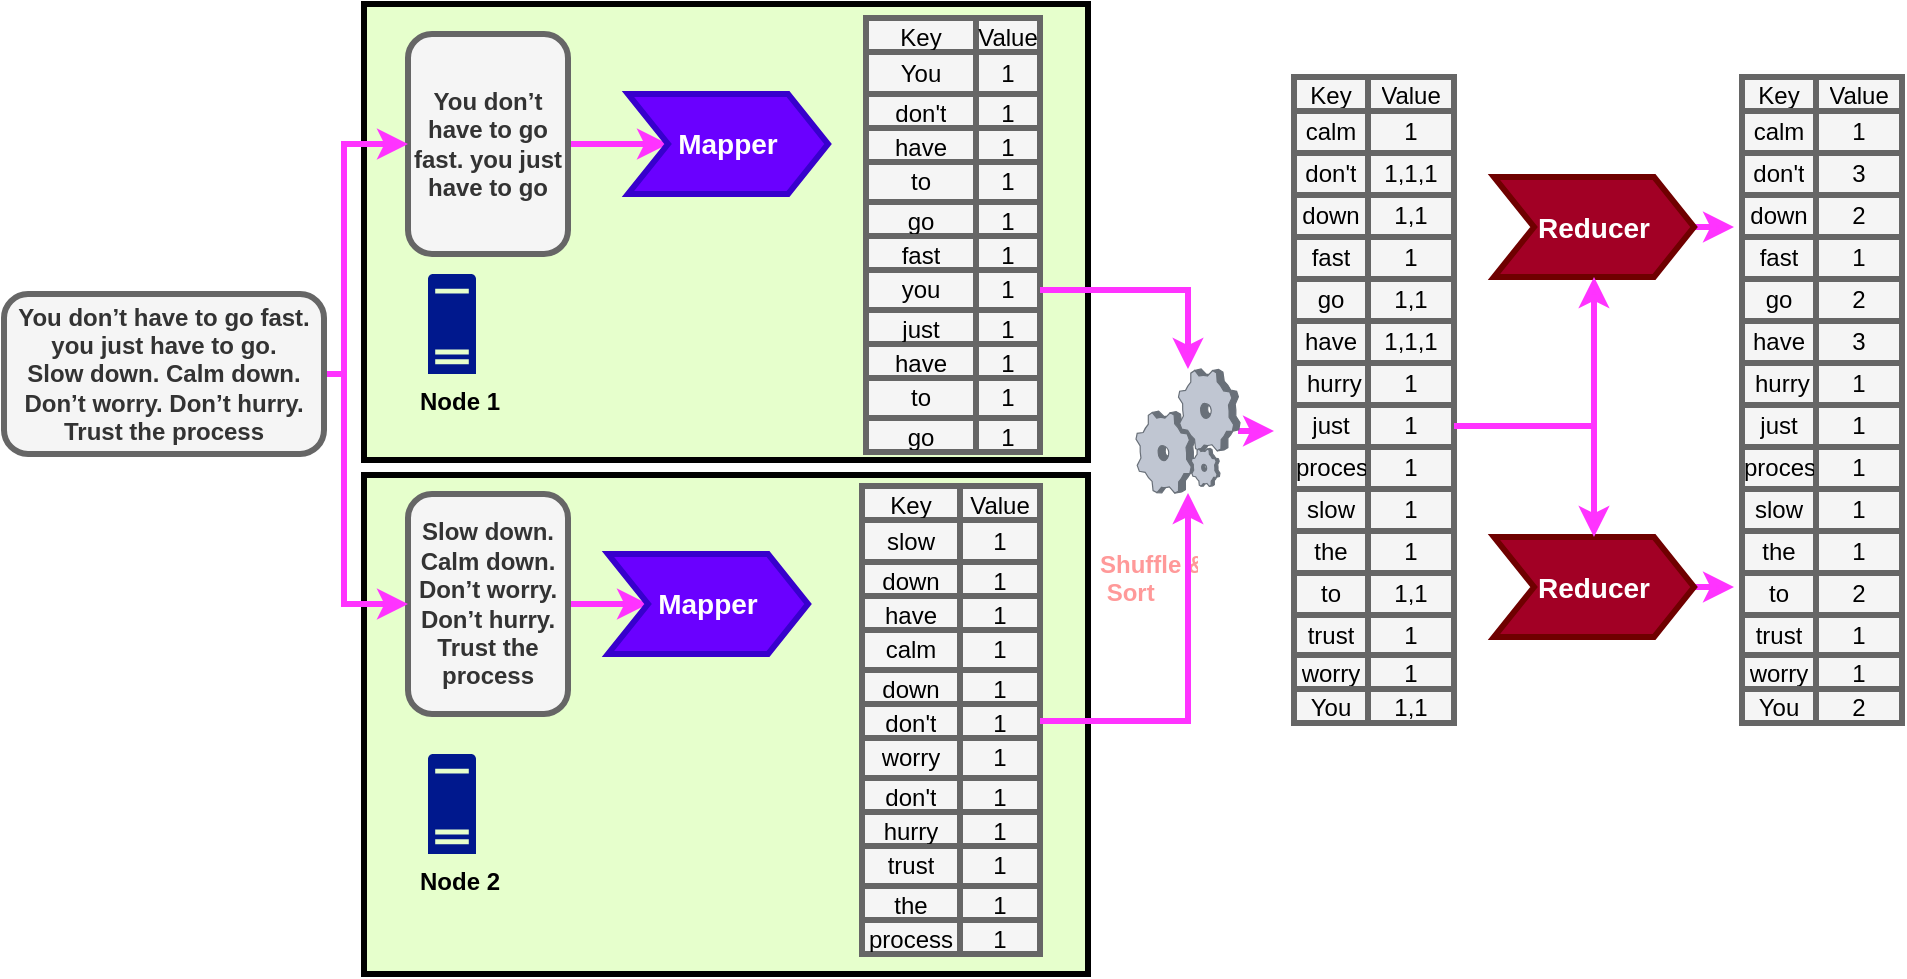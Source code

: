 <mxfile version="14.9.6" type="device"><diagram id="srbQuD3atnGqe7h8FYGI" name="Page-1"><mxGraphModel dx="2595" dy="1601" grid="1" gridSize="10" guides="1" tooltips="1" connect="1" arrows="1" fold="1" page="1" pageScale="1" pageWidth="1169" pageHeight="827" math="0" shadow="0"><root><mxCell id="0"/><mxCell id="1" parent="0"/><mxCell id="1f6Tq-imCjMsnhgY1Dd9-212" value="" style="rounded=0;whiteSpace=wrap;html=1;fillColor=#E6FFCC;strokeWidth=3;" vertex="1" parent="1"><mxGeometry x="-970" y="-589.5" width="362" height="249.5" as="geometry"/></mxCell><mxCell id="1f6Tq-imCjMsnhgY1Dd9-211" value="" style="rounded=0;whiteSpace=wrap;html=1;fillColor=#E6FFCC;strokeWidth=3;" vertex="1" parent="1"><mxGeometry x="-970" y="-825" width="362" height="228" as="geometry"/></mxCell><mxCell id="1f6Tq-imCjMsnhgY1Dd9-368" style="edgeStyle=orthogonalEdgeStyle;rounded=0;orthogonalLoop=1;jettySize=auto;html=1;entryX=0;entryY=0.5;entryDx=0;entryDy=0;strokeColor=#FF33FF;strokeWidth=3;" edge="1" parent="1" source="1f6Tq-imCjMsnhgY1Dd9-2" target="1f6Tq-imCjMsnhgY1Dd9-9"><mxGeometry relative="1" as="geometry"/></mxCell><mxCell id="1f6Tq-imCjMsnhgY1Dd9-2" value="&lt;b&gt;You don’t have to go fast. you just have to go&lt;/b&gt;" style="rounded=1;whiteSpace=wrap;html=1;strokeWidth=3;fillColor=#f5f5f5;strokeColor=#666666;fontColor=#333333;" vertex="1" parent="1"><mxGeometry x="-948" y="-810" width="80" height="110" as="geometry"/></mxCell><mxCell id="1f6Tq-imCjMsnhgY1Dd9-369" style="edgeStyle=orthogonalEdgeStyle;rounded=0;orthogonalLoop=1;jettySize=auto;html=1;entryX=0;entryY=0.5;entryDx=0;entryDy=0;strokeColor=#FF33FF;strokeWidth=3;" edge="1" parent="1" source="1f6Tq-imCjMsnhgY1Dd9-3" target="1f6Tq-imCjMsnhgY1Dd9-10"><mxGeometry relative="1" as="geometry"/></mxCell><mxCell id="1f6Tq-imCjMsnhgY1Dd9-3" value="&lt;b&gt;Slow down. Calm down. Don’t worry. Don’t hurry. Trust the process&lt;/b&gt;" style="rounded=1;whiteSpace=wrap;html=1;strokeWidth=3;fillColor=#f5f5f5;strokeColor=#666666;fontColor=#333333;" vertex="1" parent="1"><mxGeometry x="-948" y="-580" width="80" height="110" as="geometry"/></mxCell><mxCell id="1f6Tq-imCjMsnhgY1Dd9-5" style="edgeStyle=orthogonalEdgeStyle;rounded=0;orthogonalLoop=1;jettySize=auto;html=1;entryX=0;entryY=0.5;entryDx=0;entryDy=0;strokeColor=#FF33FF;strokeWidth=3;" edge="1" parent="1" source="1f6Tq-imCjMsnhgY1Dd9-4" target="1f6Tq-imCjMsnhgY1Dd9-2"><mxGeometry relative="1" as="geometry"><Array as="points"><mxPoint x="-980" y="-640"/><mxPoint x="-980" y="-755"/></Array></mxGeometry></mxCell><mxCell id="1f6Tq-imCjMsnhgY1Dd9-6" style="edgeStyle=orthogonalEdgeStyle;rounded=0;orthogonalLoop=1;jettySize=auto;html=1;entryX=0;entryY=0.5;entryDx=0;entryDy=0;strokeColor=#FF33FF;strokeWidth=3;" edge="1" parent="1" source="1f6Tq-imCjMsnhgY1Dd9-4" target="1f6Tq-imCjMsnhgY1Dd9-3"><mxGeometry relative="1" as="geometry"><Array as="points"><mxPoint x="-980" y="-640"/><mxPoint x="-980" y="-525"/></Array></mxGeometry></mxCell><mxCell id="1f6Tq-imCjMsnhgY1Dd9-4" value="&lt;b&gt;You don’t have to go fast. you just have to go.&lt;br&gt;&lt;/b&gt;&lt;b&gt;Slow down. Calm down. Don’t worry. Don’t hurry. Trust the process&lt;/b&gt;&lt;b&gt;&lt;br&gt;&lt;/b&gt;" style="rounded=1;whiteSpace=wrap;html=1;strokeWidth=3;fillColor=#f5f5f5;strokeColor=#666666;fontColor=#333333;" vertex="1" parent="1"><mxGeometry x="-1150" y="-680" width="160" height="80" as="geometry"/></mxCell><mxCell id="1f6Tq-imCjMsnhgY1Dd9-9" value="&lt;b&gt;&lt;font style=&quot;font-size: 14px&quot;&gt;Mapper&lt;/font&gt;&lt;/b&gt;" style="shape=step;perimeter=stepPerimeter;whiteSpace=wrap;html=1;fixedSize=1;strokeWidth=3;fillColor=#6a00ff;strokeColor=#3700CC;fontColor=#ffffff;" vertex="1" parent="1"><mxGeometry x="-838" y="-780" width="100" height="50" as="geometry"/></mxCell><mxCell id="1f6Tq-imCjMsnhgY1Dd9-10" value="&lt;b&gt;&lt;font style=&quot;font-size: 14px&quot;&gt;Mapper&lt;/font&gt;&lt;/b&gt;" style="shape=step;perimeter=stepPerimeter;whiteSpace=wrap;html=1;fixedSize=1;strokeWidth=3;fillColor=#6a00ff;strokeColor=#3700CC;fontColor=#ffffff;" vertex="1" parent="1"><mxGeometry x="-848" y="-550" width="100" height="50" as="geometry"/></mxCell><mxCell id="1f6Tq-imCjMsnhgY1Dd9-52" value="" style="shape=table;html=1;whiteSpace=wrap;startSize=0;container=1;collapsible=0;childLayout=tableLayout;fillColor=#f5f5f5;strokeColor=#666666;fontColor=#333333;strokeWidth=3;" vertex="1" parent="1"><mxGeometry x="-719" y="-818" width="87" height="217" as="geometry"/></mxCell><mxCell id="1f6Tq-imCjMsnhgY1Dd9-53" value="" style="shape=partialRectangle;html=1;whiteSpace=wrap;collapsible=0;dropTarget=0;pointerEvents=0;fillColor=none;top=0;left=0;bottom=0;right=0;points=[[0,0.5],[1,0.5]];portConstraint=eastwest;strokeWidth=3;" vertex="1" parent="1f6Tq-imCjMsnhgY1Dd9-52"><mxGeometry width="87" height="17" as="geometry"/></mxCell><mxCell id="1f6Tq-imCjMsnhgY1Dd9-54" value="Key" style="shape=partialRectangle;html=1;whiteSpace=wrap;connectable=0;fillColor=none;top=0;left=0;bottom=0;right=0;overflow=hidden;pointerEvents=1;strokeWidth=3;" vertex="1" parent="1f6Tq-imCjMsnhgY1Dd9-53"><mxGeometry width="55" height="17" as="geometry"/></mxCell><mxCell id="1f6Tq-imCjMsnhgY1Dd9-55" value="Value" style="shape=partialRectangle;html=1;whiteSpace=wrap;connectable=0;fillColor=none;top=0;left=0;bottom=0;right=0;overflow=hidden;pointerEvents=1;strokeWidth=3;" vertex="1" parent="1f6Tq-imCjMsnhgY1Dd9-53"><mxGeometry x="55" width="32" height="17" as="geometry"/></mxCell><mxCell id="1f6Tq-imCjMsnhgY1Dd9-57" value="" style="shape=partialRectangle;html=1;whiteSpace=wrap;collapsible=0;dropTarget=0;pointerEvents=0;fillColor=none;top=0;left=0;bottom=0;right=0;points=[[0,0.5],[1,0.5]];portConstraint=eastwest;strokeWidth=3;" vertex="1" parent="1f6Tq-imCjMsnhgY1Dd9-52"><mxGeometry y="17" width="87" height="21" as="geometry"/></mxCell><mxCell id="1f6Tq-imCjMsnhgY1Dd9-58" value="You" style="shape=partialRectangle;html=1;whiteSpace=wrap;connectable=0;fillColor=none;top=0;left=0;bottom=0;right=0;overflow=hidden;pointerEvents=1;strokeWidth=3;" vertex="1" parent="1f6Tq-imCjMsnhgY1Dd9-57"><mxGeometry width="55" height="21" as="geometry"/></mxCell><mxCell id="1f6Tq-imCjMsnhgY1Dd9-59" value="1" style="shape=partialRectangle;html=1;whiteSpace=wrap;connectable=0;fillColor=none;top=0;left=0;bottom=0;right=0;overflow=hidden;pointerEvents=1;strokeWidth=3;" vertex="1" parent="1f6Tq-imCjMsnhgY1Dd9-57"><mxGeometry x="55" width="32" height="21" as="geometry"/></mxCell><mxCell id="1f6Tq-imCjMsnhgY1Dd9-61" value="" style="shape=partialRectangle;html=1;whiteSpace=wrap;collapsible=0;dropTarget=0;pointerEvents=0;fillColor=none;top=0;left=0;bottom=0;right=0;points=[[0,0.5],[1,0.5]];portConstraint=eastwest;strokeWidth=3;" vertex="1" parent="1f6Tq-imCjMsnhgY1Dd9-52"><mxGeometry y="38" width="87" height="17" as="geometry"/></mxCell><mxCell id="1f6Tq-imCjMsnhgY1Dd9-62" value="don't" style="shape=partialRectangle;html=1;whiteSpace=wrap;connectable=0;fillColor=none;top=0;left=0;bottom=0;right=0;overflow=hidden;pointerEvents=1;strokeWidth=3;" vertex="1" parent="1f6Tq-imCjMsnhgY1Dd9-61"><mxGeometry width="55" height="17" as="geometry"/></mxCell><mxCell id="1f6Tq-imCjMsnhgY1Dd9-63" value="1" style="shape=partialRectangle;html=1;whiteSpace=wrap;connectable=0;fillColor=none;top=0;left=0;bottom=0;right=0;overflow=hidden;pointerEvents=1;strokeWidth=3;" vertex="1" parent="1f6Tq-imCjMsnhgY1Dd9-61"><mxGeometry x="55" width="32" height="17" as="geometry"/></mxCell><mxCell id="1f6Tq-imCjMsnhgY1Dd9-65" style="shape=partialRectangle;html=1;whiteSpace=wrap;collapsible=0;dropTarget=0;pointerEvents=0;fillColor=none;top=0;left=0;bottom=0;right=0;points=[[0,0.5],[1,0.5]];portConstraint=eastwest;strokeWidth=3;" vertex="1" parent="1f6Tq-imCjMsnhgY1Dd9-52"><mxGeometry y="55" width="87" height="17" as="geometry"/></mxCell><mxCell id="1f6Tq-imCjMsnhgY1Dd9-66" value="have" style="shape=partialRectangle;html=1;whiteSpace=wrap;connectable=0;fillColor=none;top=0;left=0;bottom=0;right=0;overflow=hidden;pointerEvents=1;strokeWidth=3;" vertex="1" parent="1f6Tq-imCjMsnhgY1Dd9-65"><mxGeometry width="55" height="17" as="geometry"/></mxCell><mxCell id="1f6Tq-imCjMsnhgY1Dd9-67" value="1" style="shape=partialRectangle;html=1;whiteSpace=wrap;connectable=0;fillColor=none;top=0;left=0;bottom=0;right=0;overflow=hidden;pointerEvents=1;strokeWidth=3;" vertex="1" parent="1f6Tq-imCjMsnhgY1Dd9-65"><mxGeometry x="55" width="32" height="17" as="geometry"/></mxCell><mxCell id="1f6Tq-imCjMsnhgY1Dd9-68" style="shape=partialRectangle;html=1;whiteSpace=wrap;collapsible=0;dropTarget=0;pointerEvents=0;fillColor=none;top=0;left=0;bottom=0;right=0;points=[[0,0.5],[1,0.5]];portConstraint=eastwest;strokeWidth=3;" vertex="1" parent="1f6Tq-imCjMsnhgY1Dd9-52"><mxGeometry y="72" width="87" height="20" as="geometry"/></mxCell><mxCell id="1f6Tq-imCjMsnhgY1Dd9-69" value="to" style="shape=partialRectangle;html=1;whiteSpace=wrap;connectable=0;fillColor=none;top=0;left=0;bottom=0;right=0;overflow=hidden;pointerEvents=1;strokeWidth=3;" vertex="1" parent="1f6Tq-imCjMsnhgY1Dd9-68"><mxGeometry width="55" height="20" as="geometry"/></mxCell><mxCell id="1f6Tq-imCjMsnhgY1Dd9-70" value="1" style="shape=partialRectangle;html=1;whiteSpace=wrap;connectable=0;fillColor=none;top=0;left=0;bottom=0;right=0;overflow=hidden;pointerEvents=1;strokeWidth=3;" vertex="1" parent="1f6Tq-imCjMsnhgY1Dd9-68"><mxGeometry x="55" width="32" height="20" as="geometry"/></mxCell><mxCell id="1f6Tq-imCjMsnhgY1Dd9-71" style="shape=partialRectangle;html=1;whiteSpace=wrap;collapsible=0;dropTarget=0;pointerEvents=0;fillColor=none;top=0;left=0;bottom=0;right=0;points=[[0,0.5],[1,0.5]];portConstraint=eastwest;strokeWidth=3;" vertex="1" parent="1f6Tq-imCjMsnhgY1Dd9-52"><mxGeometry y="92" width="87" height="17" as="geometry"/></mxCell><mxCell id="1f6Tq-imCjMsnhgY1Dd9-72" value="go" style="shape=partialRectangle;html=1;whiteSpace=wrap;connectable=0;fillColor=none;top=0;left=0;bottom=0;right=0;overflow=hidden;pointerEvents=1;strokeWidth=3;" vertex="1" parent="1f6Tq-imCjMsnhgY1Dd9-71"><mxGeometry width="55" height="17" as="geometry"/></mxCell><mxCell id="1f6Tq-imCjMsnhgY1Dd9-73" value="1" style="shape=partialRectangle;html=1;whiteSpace=wrap;connectable=0;fillColor=none;top=0;left=0;bottom=0;right=0;overflow=hidden;pointerEvents=1;strokeWidth=3;" vertex="1" parent="1f6Tq-imCjMsnhgY1Dd9-71"><mxGeometry x="55" width="32" height="17" as="geometry"/></mxCell><mxCell id="1f6Tq-imCjMsnhgY1Dd9-74" style="shape=partialRectangle;html=1;whiteSpace=wrap;collapsible=0;dropTarget=0;pointerEvents=0;fillColor=none;top=0;left=0;bottom=0;right=0;points=[[0,0.5],[1,0.5]];portConstraint=eastwest;strokeWidth=3;" vertex="1" parent="1f6Tq-imCjMsnhgY1Dd9-52"><mxGeometry y="109" width="87" height="17" as="geometry"/></mxCell><mxCell id="1f6Tq-imCjMsnhgY1Dd9-75" value="fast" style="shape=partialRectangle;html=1;whiteSpace=wrap;connectable=0;fillColor=none;top=0;left=0;bottom=0;right=0;overflow=hidden;pointerEvents=1;strokeWidth=3;" vertex="1" parent="1f6Tq-imCjMsnhgY1Dd9-74"><mxGeometry width="55" height="17" as="geometry"/></mxCell><mxCell id="1f6Tq-imCjMsnhgY1Dd9-76" value="1" style="shape=partialRectangle;html=1;whiteSpace=wrap;connectable=0;fillColor=none;top=0;left=0;bottom=0;right=0;overflow=hidden;pointerEvents=1;strokeWidth=3;" vertex="1" parent="1f6Tq-imCjMsnhgY1Dd9-74"><mxGeometry x="55" width="32" height="17" as="geometry"/></mxCell><mxCell id="1f6Tq-imCjMsnhgY1Dd9-77" style="shape=partialRectangle;html=1;whiteSpace=wrap;collapsible=0;dropTarget=0;pointerEvents=0;fillColor=none;top=0;left=0;bottom=0;right=0;points=[[0,0.5],[1,0.5]];portConstraint=eastwest;strokeWidth=3;" vertex="1" parent="1f6Tq-imCjMsnhgY1Dd9-52"><mxGeometry y="126" width="87" height="20" as="geometry"/></mxCell><mxCell id="1f6Tq-imCjMsnhgY1Dd9-78" value="you" style="shape=partialRectangle;html=1;whiteSpace=wrap;connectable=0;fillColor=none;top=0;left=0;bottom=0;right=0;overflow=hidden;pointerEvents=1;strokeWidth=3;" vertex="1" parent="1f6Tq-imCjMsnhgY1Dd9-77"><mxGeometry width="55" height="20" as="geometry"/></mxCell><mxCell id="1f6Tq-imCjMsnhgY1Dd9-79" value="1" style="shape=partialRectangle;html=1;whiteSpace=wrap;connectable=0;fillColor=none;top=0;left=0;bottom=0;right=0;overflow=hidden;pointerEvents=1;strokeWidth=3;" vertex="1" parent="1f6Tq-imCjMsnhgY1Dd9-77"><mxGeometry x="55" width="32" height="20" as="geometry"/></mxCell><mxCell id="1f6Tq-imCjMsnhgY1Dd9-80" style="shape=partialRectangle;html=1;whiteSpace=wrap;collapsible=0;dropTarget=0;pointerEvents=0;fillColor=none;top=0;left=0;bottom=0;right=0;points=[[0,0.5],[1,0.5]];portConstraint=eastwest;strokeWidth=3;" vertex="1" parent="1f6Tq-imCjMsnhgY1Dd9-52"><mxGeometry y="146" width="87" height="17" as="geometry"/></mxCell><mxCell id="1f6Tq-imCjMsnhgY1Dd9-81" value="just" style="shape=partialRectangle;html=1;whiteSpace=wrap;connectable=0;fillColor=none;top=0;left=0;bottom=0;right=0;overflow=hidden;pointerEvents=1;strokeWidth=3;" vertex="1" parent="1f6Tq-imCjMsnhgY1Dd9-80"><mxGeometry width="55" height="17" as="geometry"/></mxCell><mxCell id="1f6Tq-imCjMsnhgY1Dd9-82" value="1" style="shape=partialRectangle;html=1;whiteSpace=wrap;connectable=0;fillColor=none;top=0;left=0;bottom=0;right=0;overflow=hidden;pointerEvents=1;strokeWidth=3;" vertex="1" parent="1f6Tq-imCjMsnhgY1Dd9-80"><mxGeometry x="55" width="32" height="17" as="geometry"/></mxCell><mxCell id="1f6Tq-imCjMsnhgY1Dd9-101" style="shape=partialRectangle;html=1;whiteSpace=wrap;collapsible=0;dropTarget=0;pointerEvents=0;fillColor=none;top=0;left=0;bottom=0;right=0;points=[[0,0.5],[1,0.5]];portConstraint=eastwest;strokeWidth=3;" vertex="1" parent="1f6Tq-imCjMsnhgY1Dd9-52"><mxGeometry y="163" width="87" height="17" as="geometry"/></mxCell><mxCell id="1f6Tq-imCjMsnhgY1Dd9-102" value="have" style="shape=partialRectangle;html=1;whiteSpace=wrap;connectable=0;fillColor=none;top=0;left=0;bottom=0;right=0;overflow=hidden;pointerEvents=1;strokeWidth=3;" vertex="1" parent="1f6Tq-imCjMsnhgY1Dd9-101"><mxGeometry width="55" height="17" as="geometry"/></mxCell><mxCell id="1f6Tq-imCjMsnhgY1Dd9-103" value="1" style="shape=partialRectangle;html=1;whiteSpace=wrap;connectable=0;fillColor=none;top=0;left=0;bottom=0;right=0;overflow=hidden;pointerEvents=1;strokeWidth=3;" vertex="1" parent="1f6Tq-imCjMsnhgY1Dd9-101"><mxGeometry x="55" width="32" height="17" as="geometry"/></mxCell><mxCell id="1f6Tq-imCjMsnhgY1Dd9-98" style="shape=partialRectangle;html=1;whiteSpace=wrap;collapsible=0;dropTarget=0;pointerEvents=0;fillColor=none;top=0;left=0;bottom=0;right=0;points=[[0,0.5],[1,0.5]];portConstraint=eastwest;strokeWidth=3;" vertex="1" parent="1f6Tq-imCjMsnhgY1Dd9-52"><mxGeometry y="180" width="87" height="20" as="geometry"/></mxCell><mxCell id="1f6Tq-imCjMsnhgY1Dd9-99" value="to" style="shape=partialRectangle;html=1;whiteSpace=wrap;connectable=0;fillColor=none;top=0;left=0;bottom=0;right=0;overflow=hidden;pointerEvents=1;strokeWidth=3;" vertex="1" parent="1f6Tq-imCjMsnhgY1Dd9-98"><mxGeometry width="55" height="20" as="geometry"/></mxCell><mxCell id="1f6Tq-imCjMsnhgY1Dd9-100" value="1" style="shape=partialRectangle;html=1;whiteSpace=wrap;connectable=0;fillColor=none;top=0;left=0;bottom=0;right=0;overflow=hidden;pointerEvents=1;strokeWidth=3;" vertex="1" parent="1f6Tq-imCjMsnhgY1Dd9-98"><mxGeometry x="55" width="32" height="20" as="geometry"/></mxCell><mxCell id="1f6Tq-imCjMsnhgY1Dd9-95" style="shape=partialRectangle;html=1;whiteSpace=wrap;collapsible=0;dropTarget=0;pointerEvents=0;fillColor=none;top=0;left=0;bottom=0;right=0;points=[[0,0.5],[1,0.5]];portConstraint=eastwest;strokeWidth=3;" vertex="1" parent="1f6Tq-imCjMsnhgY1Dd9-52"><mxGeometry y="200" width="87" height="17" as="geometry"/></mxCell><mxCell id="1f6Tq-imCjMsnhgY1Dd9-96" value="go" style="shape=partialRectangle;html=1;whiteSpace=wrap;connectable=0;fillColor=none;top=0;left=0;bottom=0;right=0;overflow=hidden;pointerEvents=1;strokeWidth=3;" vertex="1" parent="1f6Tq-imCjMsnhgY1Dd9-95"><mxGeometry width="55" height="17" as="geometry"/></mxCell><mxCell id="1f6Tq-imCjMsnhgY1Dd9-97" value="1" style="shape=partialRectangle;html=1;whiteSpace=wrap;connectable=0;fillColor=none;top=0;left=0;bottom=0;right=0;overflow=hidden;pointerEvents=1;strokeWidth=3;" vertex="1" parent="1f6Tq-imCjMsnhgY1Dd9-95"><mxGeometry x="55" width="32" height="17" as="geometry"/></mxCell><mxCell id="1f6Tq-imCjMsnhgY1Dd9-174" value="" style="shape=table;html=1;whiteSpace=wrap;startSize=0;container=1;collapsible=0;childLayout=tableLayout;fillColor=#f5f5f5;strokeColor=#666666;fontColor=#333333;strokeWidth=3;" vertex="1" parent="1"><mxGeometry x="-721" y="-584" width="89" height="234" as="geometry"/></mxCell><mxCell id="1f6Tq-imCjMsnhgY1Dd9-175" value="" style="shape=partialRectangle;html=1;whiteSpace=wrap;collapsible=0;dropTarget=0;pointerEvents=0;fillColor=none;top=0;left=0;bottom=0;right=0;points=[[0,0.5],[1,0.5]];portConstraint=eastwest;strokeWidth=3;" vertex="1" parent="1f6Tq-imCjMsnhgY1Dd9-174"><mxGeometry width="89" height="17" as="geometry"/></mxCell><mxCell id="1f6Tq-imCjMsnhgY1Dd9-176" value="Key" style="shape=partialRectangle;html=1;whiteSpace=wrap;connectable=0;fillColor=none;top=0;left=0;bottom=0;right=0;overflow=hidden;pointerEvents=1;strokeWidth=3;" vertex="1" parent="1f6Tq-imCjMsnhgY1Dd9-175"><mxGeometry width="49" height="17" as="geometry"/></mxCell><mxCell id="1f6Tq-imCjMsnhgY1Dd9-177" value="Value" style="shape=partialRectangle;html=1;whiteSpace=wrap;connectable=0;fillColor=none;top=0;left=0;bottom=0;right=0;overflow=hidden;pointerEvents=1;strokeWidth=3;" vertex="1" parent="1f6Tq-imCjMsnhgY1Dd9-175"><mxGeometry x="49" width="40" height="17" as="geometry"/></mxCell><mxCell id="1f6Tq-imCjMsnhgY1Dd9-178" value="" style="shape=partialRectangle;html=1;whiteSpace=wrap;collapsible=0;dropTarget=0;pointerEvents=0;fillColor=none;top=0;left=0;bottom=0;right=0;points=[[0,0.5],[1,0.5]];portConstraint=eastwest;strokeWidth=3;" vertex="1" parent="1f6Tq-imCjMsnhgY1Dd9-174"><mxGeometry y="17" width="89" height="21" as="geometry"/></mxCell><mxCell id="1f6Tq-imCjMsnhgY1Dd9-179" value="slow" style="shape=partialRectangle;html=1;whiteSpace=wrap;connectable=0;fillColor=none;top=0;left=0;bottom=0;right=0;overflow=hidden;pointerEvents=1;strokeWidth=3;" vertex="1" parent="1f6Tq-imCjMsnhgY1Dd9-178"><mxGeometry width="49" height="21" as="geometry"/></mxCell><mxCell id="1f6Tq-imCjMsnhgY1Dd9-180" value="1" style="shape=partialRectangle;html=1;whiteSpace=wrap;connectable=0;fillColor=none;top=0;left=0;bottom=0;right=0;overflow=hidden;pointerEvents=1;strokeWidth=3;" vertex="1" parent="1f6Tq-imCjMsnhgY1Dd9-178"><mxGeometry x="49" width="40" height="21" as="geometry"/></mxCell><mxCell id="1f6Tq-imCjMsnhgY1Dd9-181" value="" style="shape=partialRectangle;html=1;whiteSpace=wrap;collapsible=0;dropTarget=0;pointerEvents=0;fillColor=none;top=0;left=0;bottom=0;right=0;points=[[0,0.5],[1,0.5]];portConstraint=eastwest;strokeWidth=3;" vertex="1" parent="1f6Tq-imCjMsnhgY1Dd9-174"><mxGeometry y="38" width="89" height="17" as="geometry"/></mxCell><mxCell id="1f6Tq-imCjMsnhgY1Dd9-182" value="down" style="shape=partialRectangle;html=1;whiteSpace=wrap;connectable=0;fillColor=none;top=0;left=0;bottom=0;right=0;overflow=hidden;pointerEvents=1;strokeWidth=3;" vertex="1" parent="1f6Tq-imCjMsnhgY1Dd9-181"><mxGeometry width="49" height="17" as="geometry"/></mxCell><mxCell id="1f6Tq-imCjMsnhgY1Dd9-183" value="1" style="shape=partialRectangle;html=1;whiteSpace=wrap;connectable=0;fillColor=none;top=0;left=0;bottom=0;right=0;overflow=hidden;pointerEvents=1;strokeWidth=3;" vertex="1" parent="1f6Tq-imCjMsnhgY1Dd9-181"><mxGeometry x="49" width="40" height="17" as="geometry"/></mxCell><mxCell id="1f6Tq-imCjMsnhgY1Dd9-184" style="shape=partialRectangle;html=1;whiteSpace=wrap;collapsible=0;dropTarget=0;pointerEvents=0;fillColor=none;top=0;left=0;bottom=0;right=0;points=[[0,0.5],[1,0.5]];portConstraint=eastwest;strokeWidth=3;" vertex="1" parent="1f6Tq-imCjMsnhgY1Dd9-174"><mxGeometry y="55" width="89" height="17" as="geometry"/></mxCell><mxCell id="1f6Tq-imCjMsnhgY1Dd9-185" value="have" style="shape=partialRectangle;html=1;whiteSpace=wrap;connectable=0;fillColor=none;top=0;left=0;bottom=0;right=0;overflow=hidden;pointerEvents=1;strokeWidth=3;" vertex="1" parent="1f6Tq-imCjMsnhgY1Dd9-184"><mxGeometry width="49" height="17" as="geometry"/></mxCell><mxCell id="1f6Tq-imCjMsnhgY1Dd9-186" value="1" style="shape=partialRectangle;html=1;whiteSpace=wrap;connectable=0;fillColor=none;top=0;left=0;bottom=0;right=0;overflow=hidden;pointerEvents=1;strokeWidth=3;" vertex="1" parent="1f6Tq-imCjMsnhgY1Dd9-184"><mxGeometry x="49" width="40" height="17" as="geometry"/></mxCell><mxCell id="1f6Tq-imCjMsnhgY1Dd9-187" style="shape=partialRectangle;html=1;whiteSpace=wrap;collapsible=0;dropTarget=0;pointerEvents=0;fillColor=none;top=0;left=0;bottom=0;right=0;points=[[0,0.5],[1,0.5]];portConstraint=eastwest;strokeWidth=3;" vertex="1" parent="1f6Tq-imCjMsnhgY1Dd9-174"><mxGeometry y="72" width="89" height="20" as="geometry"/></mxCell><mxCell id="1f6Tq-imCjMsnhgY1Dd9-188" value="calm" style="shape=partialRectangle;html=1;whiteSpace=wrap;connectable=0;fillColor=none;top=0;left=0;bottom=0;right=0;overflow=hidden;pointerEvents=1;strokeWidth=3;" vertex="1" parent="1f6Tq-imCjMsnhgY1Dd9-187"><mxGeometry width="49" height="20" as="geometry"/></mxCell><mxCell id="1f6Tq-imCjMsnhgY1Dd9-189" value="1" style="shape=partialRectangle;html=1;whiteSpace=wrap;connectable=0;fillColor=none;top=0;left=0;bottom=0;right=0;overflow=hidden;pointerEvents=1;strokeWidth=3;" vertex="1" parent="1f6Tq-imCjMsnhgY1Dd9-187"><mxGeometry x="49" width="40" height="20" as="geometry"/></mxCell><mxCell id="1f6Tq-imCjMsnhgY1Dd9-190" style="shape=partialRectangle;html=1;whiteSpace=wrap;collapsible=0;dropTarget=0;pointerEvents=0;fillColor=none;top=0;left=0;bottom=0;right=0;points=[[0,0.5],[1,0.5]];portConstraint=eastwest;strokeWidth=3;" vertex="1" parent="1f6Tq-imCjMsnhgY1Dd9-174"><mxGeometry y="92" width="89" height="17" as="geometry"/></mxCell><mxCell id="1f6Tq-imCjMsnhgY1Dd9-191" value="down" style="shape=partialRectangle;html=1;whiteSpace=wrap;connectable=0;fillColor=none;top=0;left=0;bottom=0;right=0;overflow=hidden;pointerEvents=1;strokeWidth=3;" vertex="1" parent="1f6Tq-imCjMsnhgY1Dd9-190"><mxGeometry width="49" height="17" as="geometry"/></mxCell><mxCell id="1f6Tq-imCjMsnhgY1Dd9-192" value="1" style="shape=partialRectangle;html=1;whiteSpace=wrap;connectable=0;fillColor=none;top=0;left=0;bottom=0;right=0;overflow=hidden;pointerEvents=1;strokeWidth=3;" vertex="1" parent="1f6Tq-imCjMsnhgY1Dd9-190"><mxGeometry x="49" width="40" height="17" as="geometry"/></mxCell><mxCell id="1f6Tq-imCjMsnhgY1Dd9-193" style="shape=partialRectangle;html=1;whiteSpace=wrap;collapsible=0;dropTarget=0;pointerEvents=0;fillColor=none;top=0;left=0;bottom=0;right=0;points=[[0,0.5],[1,0.5]];portConstraint=eastwest;strokeWidth=3;" vertex="1" parent="1f6Tq-imCjMsnhgY1Dd9-174"><mxGeometry y="109" width="89" height="17" as="geometry"/></mxCell><mxCell id="1f6Tq-imCjMsnhgY1Dd9-194" value="don't" style="shape=partialRectangle;html=1;whiteSpace=wrap;connectable=0;fillColor=none;top=0;left=0;bottom=0;right=0;overflow=hidden;pointerEvents=1;strokeWidth=3;" vertex="1" parent="1f6Tq-imCjMsnhgY1Dd9-193"><mxGeometry width="49" height="17" as="geometry"/></mxCell><mxCell id="1f6Tq-imCjMsnhgY1Dd9-195" value="1" style="shape=partialRectangle;html=1;whiteSpace=wrap;connectable=0;fillColor=none;top=0;left=0;bottom=0;right=0;overflow=hidden;pointerEvents=1;strokeWidth=3;" vertex="1" parent="1f6Tq-imCjMsnhgY1Dd9-193"><mxGeometry x="49" width="40" height="17" as="geometry"/></mxCell><mxCell id="1f6Tq-imCjMsnhgY1Dd9-196" style="shape=partialRectangle;html=1;whiteSpace=wrap;collapsible=0;dropTarget=0;pointerEvents=0;fillColor=none;top=0;left=0;bottom=0;right=0;points=[[0,0.5],[1,0.5]];portConstraint=eastwest;strokeWidth=3;" vertex="1" parent="1f6Tq-imCjMsnhgY1Dd9-174"><mxGeometry y="126" width="89" height="20" as="geometry"/></mxCell><mxCell id="1f6Tq-imCjMsnhgY1Dd9-197" value="worry" style="shape=partialRectangle;html=1;whiteSpace=wrap;connectable=0;fillColor=none;top=0;left=0;bottom=0;right=0;overflow=hidden;pointerEvents=1;strokeWidth=3;" vertex="1" parent="1f6Tq-imCjMsnhgY1Dd9-196"><mxGeometry width="49" height="20" as="geometry"/></mxCell><mxCell id="1f6Tq-imCjMsnhgY1Dd9-198" value="1" style="shape=partialRectangle;html=1;whiteSpace=wrap;connectable=0;fillColor=none;top=0;left=0;bottom=0;right=0;overflow=hidden;pointerEvents=1;strokeWidth=3;" vertex="1" parent="1f6Tq-imCjMsnhgY1Dd9-196"><mxGeometry x="49" width="40" height="20" as="geometry"/></mxCell><mxCell id="1f6Tq-imCjMsnhgY1Dd9-199" style="shape=partialRectangle;html=1;whiteSpace=wrap;collapsible=0;dropTarget=0;pointerEvents=0;fillColor=none;top=0;left=0;bottom=0;right=0;points=[[0,0.5],[1,0.5]];portConstraint=eastwest;strokeWidth=3;" vertex="1" parent="1f6Tq-imCjMsnhgY1Dd9-174"><mxGeometry y="146" width="89" height="17" as="geometry"/></mxCell><mxCell id="1f6Tq-imCjMsnhgY1Dd9-200" value="don't" style="shape=partialRectangle;html=1;whiteSpace=wrap;connectable=0;fillColor=none;top=0;left=0;bottom=0;right=0;overflow=hidden;pointerEvents=1;strokeWidth=3;" vertex="1" parent="1f6Tq-imCjMsnhgY1Dd9-199"><mxGeometry width="49" height="17" as="geometry"/></mxCell><mxCell id="1f6Tq-imCjMsnhgY1Dd9-201" value="1" style="shape=partialRectangle;html=1;whiteSpace=wrap;connectable=0;fillColor=none;top=0;left=0;bottom=0;right=0;overflow=hidden;pointerEvents=1;strokeWidth=3;" vertex="1" parent="1f6Tq-imCjMsnhgY1Dd9-199"><mxGeometry x="49" width="40" height="17" as="geometry"/></mxCell><mxCell id="1f6Tq-imCjMsnhgY1Dd9-202" style="shape=partialRectangle;html=1;whiteSpace=wrap;collapsible=0;dropTarget=0;pointerEvents=0;fillColor=none;top=0;left=0;bottom=0;right=0;points=[[0,0.5],[1,0.5]];portConstraint=eastwest;strokeWidth=3;" vertex="1" parent="1f6Tq-imCjMsnhgY1Dd9-174"><mxGeometry y="163" width="89" height="17" as="geometry"/></mxCell><mxCell id="1f6Tq-imCjMsnhgY1Dd9-203" value="hurry" style="shape=partialRectangle;html=1;whiteSpace=wrap;connectable=0;fillColor=none;top=0;left=0;bottom=0;right=0;overflow=hidden;pointerEvents=1;strokeWidth=3;" vertex="1" parent="1f6Tq-imCjMsnhgY1Dd9-202"><mxGeometry width="49" height="17" as="geometry"/></mxCell><mxCell id="1f6Tq-imCjMsnhgY1Dd9-204" value="1" style="shape=partialRectangle;html=1;whiteSpace=wrap;connectable=0;fillColor=none;top=0;left=0;bottom=0;right=0;overflow=hidden;pointerEvents=1;strokeWidth=3;" vertex="1" parent="1f6Tq-imCjMsnhgY1Dd9-202"><mxGeometry x="49" width="40" height="17" as="geometry"/></mxCell><mxCell id="1f6Tq-imCjMsnhgY1Dd9-205" style="shape=partialRectangle;html=1;whiteSpace=wrap;collapsible=0;dropTarget=0;pointerEvents=0;fillColor=none;top=0;left=0;bottom=0;right=0;points=[[0,0.5],[1,0.5]];portConstraint=eastwest;strokeWidth=3;" vertex="1" parent="1f6Tq-imCjMsnhgY1Dd9-174"><mxGeometry y="180" width="89" height="20" as="geometry"/></mxCell><mxCell id="1f6Tq-imCjMsnhgY1Dd9-206" value="trust" style="shape=partialRectangle;html=1;whiteSpace=wrap;connectable=0;fillColor=none;top=0;left=0;bottom=0;right=0;overflow=hidden;pointerEvents=1;strokeWidth=3;" vertex="1" parent="1f6Tq-imCjMsnhgY1Dd9-205"><mxGeometry width="49" height="20" as="geometry"/></mxCell><mxCell id="1f6Tq-imCjMsnhgY1Dd9-207" value="1" style="shape=partialRectangle;html=1;whiteSpace=wrap;connectable=0;fillColor=none;top=0;left=0;bottom=0;right=0;overflow=hidden;pointerEvents=1;strokeWidth=3;" vertex="1" parent="1f6Tq-imCjMsnhgY1Dd9-205"><mxGeometry x="49" width="40" height="20" as="geometry"/></mxCell><mxCell id="1f6Tq-imCjMsnhgY1Dd9-208" style="shape=partialRectangle;html=1;whiteSpace=wrap;collapsible=0;dropTarget=0;pointerEvents=0;fillColor=none;top=0;left=0;bottom=0;right=0;points=[[0,0.5],[1,0.5]];portConstraint=eastwest;strokeWidth=3;" vertex="1" parent="1f6Tq-imCjMsnhgY1Dd9-174"><mxGeometry y="200" width="89" height="17" as="geometry"/></mxCell><mxCell id="1f6Tq-imCjMsnhgY1Dd9-209" value="the" style="shape=partialRectangle;html=1;whiteSpace=wrap;connectable=0;fillColor=none;top=0;left=0;bottom=0;right=0;overflow=hidden;pointerEvents=1;strokeWidth=3;" vertex="1" parent="1f6Tq-imCjMsnhgY1Dd9-208"><mxGeometry width="49" height="17" as="geometry"/></mxCell><mxCell id="1f6Tq-imCjMsnhgY1Dd9-210" value="1" style="shape=partialRectangle;html=1;whiteSpace=wrap;connectable=0;fillColor=none;top=0;left=0;bottom=0;right=0;overflow=hidden;pointerEvents=1;strokeWidth=3;" vertex="1" parent="1f6Tq-imCjMsnhgY1Dd9-208"><mxGeometry x="49" width="40" height="17" as="geometry"/></mxCell><mxCell id="1f6Tq-imCjMsnhgY1Dd9-259" style="shape=partialRectangle;html=1;whiteSpace=wrap;collapsible=0;dropTarget=0;pointerEvents=0;fillColor=none;top=0;left=0;bottom=0;right=0;points=[[0,0.5],[1,0.5]];portConstraint=eastwest;strokeWidth=3;" vertex="1" parent="1f6Tq-imCjMsnhgY1Dd9-174"><mxGeometry y="217" width="89" height="17" as="geometry"/></mxCell><mxCell id="1f6Tq-imCjMsnhgY1Dd9-260" value="process" style="shape=partialRectangle;html=1;whiteSpace=wrap;connectable=0;fillColor=none;top=0;left=0;bottom=0;right=0;overflow=hidden;pointerEvents=1;strokeWidth=3;" vertex="1" parent="1f6Tq-imCjMsnhgY1Dd9-259"><mxGeometry width="49" height="17" as="geometry"/></mxCell><mxCell id="1f6Tq-imCjMsnhgY1Dd9-261" value="1" style="shape=partialRectangle;html=1;whiteSpace=wrap;connectable=0;fillColor=none;top=0;left=0;bottom=0;right=0;overflow=hidden;pointerEvents=1;strokeWidth=3;" vertex="1" parent="1f6Tq-imCjMsnhgY1Dd9-259"><mxGeometry x="49" width="40" height="17" as="geometry"/></mxCell><mxCell id="1f6Tq-imCjMsnhgY1Dd9-215" value="" style="aspect=fixed;pointerEvents=1;shadow=0;dashed=0;html=1;strokeColor=none;labelPosition=center;verticalLabelPosition=bottom;verticalAlign=top;align=center;fillColor=#00188D;shape=mxgraph.mscae.enterprise.server_generic;strokeWidth=3;" vertex="1" parent="1"><mxGeometry x="-938" y="-690" width="24" height="50" as="geometry"/></mxCell><mxCell id="1f6Tq-imCjMsnhgY1Dd9-216" value="" style="aspect=fixed;pointerEvents=1;shadow=0;dashed=0;html=1;strokeColor=none;labelPosition=center;verticalLabelPosition=bottom;verticalAlign=top;align=center;fillColor=#00188D;shape=mxgraph.mscae.enterprise.server_generic;strokeWidth=3;" vertex="1" parent="1"><mxGeometry x="-938" y="-450" width="24" height="50" as="geometry"/></mxCell><mxCell id="1f6Tq-imCjMsnhgY1Dd9-217" value="Node 1" style="text;strokeColor=none;fillColor=none;align=left;verticalAlign=top;spacingLeft=4;spacingRight=4;overflow=hidden;rotatable=0;points=[[0,0.5],[1,0.5]];portConstraint=eastwest;fontStyle=1;strokeWidth=3;" vertex="1" parent="1"><mxGeometry x="-948" y="-640" width="60" height="26" as="geometry"/></mxCell><mxCell id="1f6Tq-imCjMsnhgY1Dd9-218" value="Node 2" style="text;strokeColor=none;fillColor=none;align=left;verticalAlign=top;spacingLeft=4;spacingRight=4;overflow=hidden;rotatable=0;points=[[0,0.5],[1,0.5]];portConstraint=eastwest;fontStyle=1;strokeWidth=3;" vertex="1" parent="1"><mxGeometry x="-948" y="-400" width="60" height="26" as="geometry"/></mxCell><mxCell id="1f6Tq-imCjMsnhgY1Dd9-220" value="Shuffle &amp;&#10; Sort" style="text;strokeColor=none;fillColor=none;align=left;verticalAlign=top;spacingLeft=4;spacingRight=4;overflow=hidden;rotatable=0;points=[[0,0.5],[1,0.5]];portConstraint=eastwest;fontStyle=1;strokeWidth=3;fontColor=#FF9999;" vertex="1" parent="1"><mxGeometry x="-608" y="-558.5" width="60" height="40" as="geometry"/></mxCell><mxCell id="1f6Tq-imCjMsnhgY1Dd9-375" style="edgeStyle=orthogonalEdgeStyle;rounded=0;orthogonalLoop=1;jettySize=auto;html=1;strokeColor=#FF33FF;strokeWidth=3;" edge="1" parent="1"><mxGeometry relative="1" as="geometry"><mxPoint x="-515" y="-611.5" as="targetPoint"/><mxPoint x="-533" y="-611.5" as="sourcePoint"/></mxGeometry></mxCell><mxCell id="1f6Tq-imCjMsnhgY1Dd9-221" value="" style="verticalLabelPosition=bottom;aspect=fixed;html=1;verticalAlign=top;strokeColor=none;align=center;outlineConnect=0;shape=mxgraph.citrix.process;fillColor=#FFFFCC;strokeWidth=3;" vertex="1" parent="1"><mxGeometry x="-584" y="-642.5" width="52" height="62" as="geometry"/></mxCell><mxCell id="1f6Tq-imCjMsnhgY1Dd9-222" value="" style="shape=table;html=1;whiteSpace=wrap;startSize=0;container=1;collapsible=0;childLayout=tableLayout;fillColor=#f5f5f5;strokeColor=#666666;fontColor=#333333;strokeWidth=3;" vertex="1" parent="1"><mxGeometry x="-505" y="-788.5" width="80" height="323" as="geometry"/></mxCell><mxCell id="1f6Tq-imCjMsnhgY1Dd9-223" value="" style="shape=partialRectangle;html=1;whiteSpace=wrap;collapsible=0;dropTarget=0;pointerEvents=0;fillColor=none;top=0;left=0;bottom=0;right=0;points=[[0,0.5],[1,0.5]];portConstraint=eastwest;strokeWidth=3;" vertex="1" parent="1f6Tq-imCjMsnhgY1Dd9-222"><mxGeometry width="80" height="17" as="geometry"/></mxCell><mxCell id="1f6Tq-imCjMsnhgY1Dd9-224" value="Key" style="shape=partialRectangle;html=1;whiteSpace=wrap;connectable=0;fillColor=none;top=0;left=0;bottom=0;right=0;overflow=hidden;pointerEvents=1;strokeWidth=3;" vertex="1" parent="1f6Tq-imCjMsnhgY1Dd9-223"><mxGeometry width="37" height="17" as="geometry"/></mxCell><mxCell id="1f6Tq-imCjMsnhgY1Dd9-225" value="Value" style="shape=partialRectangle;html=1;whiteSpace=wrap;connectable=0;fillColor=none;top=0;left=0;bottom=0;right=0;overflow=hidden;pointerEvents=1;strokeWidth=3;" vertex="1" parent="1f6Tq-imCjMsnhgY1Dd9-223"><mxGeometry x="37" width="43" height="17" as="geometry"/></mxCell><mxCell id="1f6Tq-imCjMsnhgY1Dd9-280" style="shape=partialRectangle;html=1;whiteSpace=wrap;collapsible=0;dropTarget=0;pointerEvents=0;fillColor=none;top=0;left=0;bottom=0;right=0;points=[[0,0.5],[1,0.5]];portConstraint=eastwest;strokeWidth=3;" vertex="1" parent="1f6Tq-imCjMsnhgY1Dd9-222"><mxGeometry y="17" width="80" height="21" as="geometry"/></mxCell><mxCell id="1f6Tq-imCjMsnhgY1Dd9-281" value="calm" style="shape=partialRectangle;html=1;whiteSpace=wrap;connectable=0;fillColor=none;top=0;left=0;bottom=0;right=0;overflow=hidden;pointerEvents=1;strokeWidth=3;" vertex="1" parent="1f6Tq-imCjMsnhgY1Dd9-280"><mxGeometry width="37" height="21" as="geometry"/></mxCell><mxCell id="1f6Tq-imCjMsnhgY1Dd9-282" value="1" style="shape=partialRectangle;html=1;whiteSpace=wrap;connectable=0;fillColor=none;top=0;left=0;bottom=0;right=0;overflow=hidden;pointerEvents=1;strokeWidth=3;" vertex="1" parent="1f6Tq-imCjMsnhgY1Dd9-280"><mxGeometry x="37" width="43" height="21" as="geometry"/></mxCell><mxCell id="1f6Tq-imCjMsnhgY1Dd9-283" style="shape=partialRectangle;html=1;whiteSpace=wrap;collapsible=0;dropTarget=0;pointerEvents=0;fillColor=none;top=0;left=0;bottom=0;right=0;points=[[0,0.5],[1,0.5]];portConstraint=eastwest;strokeWidth=3;" vertex="1" parent="1f6Tq-imCjMsnhgY1Dd9-222"><mxGeometry y="38" width="80" height="21" as="geometry"/></mxCell><mxCell id="1f6Tq-imCjMsnhgY1Dd9-284" value="don't" style="shape=partialRectangle;html=1;whiteSpace=wrap;connectable=0;fillColor=none;top=0;left=0;bottom=0;right=0;overflow=hidden;pointerEvents=1;strokeWidth=3;" vertex="1" parent="1f6Tq-imCjMsnhgY1Dd9-283"><mxGeometry width="37" height="21" as="geometry"/></mxCell><mxCell id="1f6Tq-imCjMsnhgY1Dd9-285" value="1,1,1" style="shape=partialRectangle;html=1;whiteSpace=wrap;connectable=0;fillColor=none;top=0;left=0;bottom=0;right=0;overflow=hidden;pointerEvents=1;strokeWidth=3;" vertex="1" parent="1f6Tq-imCjMsnhgY1Dd9-283"><mxGeometry x="37" width="43" height="21" as="geometry"/></mxCell><mxCell id="1f6Tq-imCjMsnhgY1Dd9-286" style="shape=partialRectangle;html=1;whiteSpace=wrap;collapsible=0;dropTarget=0;pointerEvents=0;fillColor=none;top=0;left=0;bottom=0;right=0;points=[[0,0.5],[1,0.5]];portConstraint=eastwest;strokeWidth=3;" vertex="1" parent="1f6Tq-imCjMsnhgY1Dd9-222"><mxGeometry y="59" width="80" height="21" as="geometry"/></mxCell><mxCell id="1f6Tq-imCjMsnhgY1Dd9-287" value="down" style="shape=partialRectangle;html=1;whiteSpace=wrap;connectable=0;fillColor=none;top=0;left=0;bottom=0;right=0;overflow=hidden;pointerEvents=1;strokeWidth=3;" vertex="1" parent="1f6Tq-imCjMsnhgY1Dd9-286"><mxGeometry width="37" height="21" as="geometry"/></mxCell><mxCell id="1f6Tq-imCjMsnhgY1Dd9-288" value="1,1" style="shape=partialRectangle;html=1;whiteSpace=wrap;connectable=0;fillColor=none;top=0;left=0;bottom=0;right=0;overflow=hidden;pointerEvents=1;strokeWidth=3;" vertex="1" parent="1f6Tq-imCjMsnhgY1Dd9-286"><mxGeometry x="37" width="43" height="21" as="geometry"/></mxCell><mxCell id="1f6Tq-imCjMsnhgY1Dd9-289" style="shape=partialRectangle;html=1;whiteSpace=wrap;collapsible=0;dropTarget=0;pointerEvents=0;fillColor=none;top=0;left=0;bottom=0;right=0;points=[[0,0.5],[1,0.5]];portConstraint=eastwest;strokeWidth=3;" vertex="1" parent="1f6Tq-imCjMsnhgY1Dd9-222"><mxGeometry y="80" width="80" height="21" as="geometry"/></mxCell><mxCell id="1f6Tq-imCjMsnhgY1Dd9-290" value="fast" style="shape=partialRectangle;html=1;whiteSpace=wrap;connectable=0;fillColor=none;top=0;left=0;bottom=0;right=0;overflow=hidden;pointerEvents=1;strokeWidth=3;" vertex="1" parent="1f6Tq-imCjMsnhgY1Dd9-289"><mxGeometry width="37" height="21" as="geometry"/></mxCell><mxCell id="1f6Tq-imCjMsnhgY1Dd9-291" value="1" style="shape=partialRectangle;html=1;whiteSpace=wrap;connectable=0;fillColor=none;top=0;left=0;bottom=0;right=0;overflow=hidden;pointerEvents=1;strokeWidth=3;" vertex="1" parent="1f6Tq-imCjMsnhgY1Dd9-289"><mxGeometry x="37" width="43" height="21" as="geometry"/></mxCell><mxCell id="1f6Tq-imCjMsnhgY1Dd9-292" style="shape=partialRectangle;html=1;whiteSpace=wrap;collapsible=0;dropTarget=0;pointerEvents=0;fillColor=none;top=0;left=0;bottom=0;right=0;points=[[0,0.5],[1,0.5]];portConstraint=eastwest;strokeWidth=3;" vertex="1" parent="1f6Tq-imCjMsnhgY1Dd9-222"><mxGeometry y="101" width="80" height="21" as="geometry"/></mxCell><mxCell id="1f6Tq-imCjMsnhgY1Dd9-293" value="go" style="shape=partialRectangle;html=1;whiteSpace=wrap;connectable=0;fillColor=none;top=0;left=0;bottom=0;right=0;overflow=hidden;pointerEvents=1;strokeWidth=3;" vertex="1" parent="1f6Tq-imCjMsnhgY1Dd9-292"><mxGeometry width="37" height="21" as="geometry"/></mxCell><mxCell id="1f6Tq-imCjMsnhgY1Dd9-294" value="1,1" style="shape=partialRectangle;html=1;whiteSpace=wrap;connectable=0;fillColor=none;top=0;left=0;bottom=0;right=0;overflow=hidden;pointerEvents=1;strokeWidth=3;" vertex="1" parent="1f6Tq-imCjMsnhgY1Dd9-292"><mxGeometry x="37" width="43" height="21" as="geometry"/></mxCell><mxCell id="1f6Tq-imCjMsnhgY1Dd9-295" style="shape=partialRectangle;html=1;whiteSpace=wrap;collapsible=0;dropTarget=0;pointerEvents=0;fillColor=none;top=0;left=0;bottom=0;right=0;points=[[0,0.5],[1,0.5]];portConstraint=eastwest;strokeWidth=3;" vertex="1" parent="1f6Tq-imCjMsnhgY1Dd9-222"><mxGeometry y="122" width="80" height="21" as="geometry"/></mxCell><mxCell id="1f6Tq-imCjMsnhgY1Dd9-296" value="have" style="shape=partialRectangle;html=1;whiteSpace=wrap;connectable=0;fillColor=none;top=0;left=0;bottom=0;right=0;overflow=hidden;pointerEvents=1;strokeWidth=3;" vertex="1" parent="1f6Tq-imCjMsnhgY1Dd9-295"><mxGeometry width="37" height="21" as="geometry"/></mxCell><mxCell id="1f6Tq-imCjMsnhgY1Dd9-297" value="1,1,1" style="shape=partialRectangle;html=1;whiteSpace=wrap;connectable=0;fillColor=none;top=0;left=0;bottom=0;right=0;overflow=hidden;pointerEvents=1;strokeWidth=3;" vertex="1" parent="1f6Tq-imCjMsnhgY1Dd9-295"><mxGeometry x="37" width="43" height="21" as="geometry"/></mxCell><mxCell id="1f6Tq-imCjMsnhgY1Dd9-298" style="shape=partialRectangle;html=1;whiteSpace=wrap;collapsible=0;dropTarget=0;pointerEvents=0;fillColor=none;top=0;left=0;bottom=0;right=0;points=[[0,0.5],[1,0.5]];portConstraint=eastwest;strokeWidth=3;" vertex="1" parent="1f6Tq-imCjMsnhgY1Dd9-222"><mxGeometry y="143" width="80" height="21" as="geometry"/></mxCell><mxCell id="1f6Tq-imCjMsnhgY1Dd9-299" value="&amp;nbsp;hurry" style="shape=partialRectangle;html=1;whiteSpace=wrap;connectable=0;fillColor=none;top=0;left=0;bottom=0;right=0;overflow=hidden;pointerEvents=1;strokeWidth=3;" vertex="1" parent="1f6Tq-imCjMsnhgY1Dd9-298"><mxGeometry width="37" height="21" as="geometry"/></mxCell><mxCell id="1f6Tq-imCjMsnhgY1Dd9-300" value="1" style="shape=partialRectangle;html=1;whiteSpace=wrap;connectable=0;fillColor=none;top=0;left=0;bottom=0;right=0;overflow=hidden;pointerEvents=1;strokeWidth=3;" vertex="1" parent="1f6Tq-imCjMsnhgY1Dd9-298"><mxGeometry x="37" width="43" height="21" as="geometry"/></mxCell><mxCell id="1f6Tq-imCjMsnhgY1Dd9-307" style="shape=partialRectangle;html=1;whiteSpace=wrap;collapsible=0;dropTarget=0;pointerEvents=0;fillColor=none;top=0;left=0;bottom=0;right=0;points=[[0,0.5],[1,0.5]];portConstraint=eastwest;strokeWidth=3;" vertex="1" parent="1f6Tq-imCjMsnhgY1Dd9-222"><mxGeometry y="164" width="80" height="21" as="geometry"/></mxCell><mxCell id="1f6Tq-imCjMsnhgY1Dd9-308" value="&lt;span&gt;just&lt;/span&gt;" style="shape=partialRectangle;html=1;whiteSpace=wrap;connectable=0;fillColor=none;top=0;left=0;bottom=0;right=0;overflow=hidden;pointerEvents=1;strokeWidth=3;" vertex="1" parent="1f6Tq-imCjMsnhgY1Dd9-307"><mxGeometry width="37" height="21" as="geometry"/></mxCell><mxCell id="1f6Tq-imCjMsnhgY1Dd9-309" value="1" style="shape=partialRectangle;html=1;whiteSpace=wrap;connectable=0;fillColor=none;top=0;left=0;bottom=0;right=0;overflow=hidden;pointerEvents=1;strokeWidth=3;" vertex="1" parent="1f6Tq-imCjMsnhgY1Dd9-307"><mxGeometry x="37" width="43" height="21" as="geometry"/></mxCell><mxCell id="1f6Tq-imCjMsnhgY1Dd9-313" style="shape=partialRectangle;html=1;whiteSpace=wrap;collapsible=0;dropTarget=0;pointerEvents=0;fillColor=none;top=0;left=0;bottom=0;right=0;points=[[0,0.5],[1,0.5]];portConstraint=eastwest;strokeWidth=3;" vertex="1" parent="1f6Tq-imCjMsnhgY1Dd9-222"><mxGeometry y="185" width="80" height="21" as="geometry"/></mxCell><mxCell id="1f6Tq-imCjMsnhgY1Dd9-314" value="&lt;span&gt;process&lt;/span&gt;" style="shape=partialRectangle;html=1;whiteSpace=wrap;connectable=0;fillColor=none;top=0;left=0;bottom=0;right=0;overflow=hidden;pointerEvents=1;strokeWidth=3;" vertex="1" parent="1f6Tq-imCjMsnhgY1Dd9-313"><mxGeometry width="37" height="21" as="geometry"/></mxCell><mxCell id="1f6Tq-imCjMsnhgY1Dd9-315" value="1" style="shape=partialRectangle;html=1;whiteSpace=wrap;connectable=0;fillColor=none;top=0;left=0;bottom=0;right=0;overflow=hidden;pointerEvents=1;strokeWidth=3;" vertex="1" parent="1f6Tq-imCjMsnhgY1Dd9-313"><mxGeometry x="37" width="43" height="21" as="geometry"/></mxCell><mxCell id="1f6Tq-imCjMsnhgY1Dd9-304" style="shape=partialRectangle;html=1;whiteSpace=wrap;collapsible=0;dropTarget=0;pointerEvents=0;fillColor=none;top=0;left=0;bottom=0;right=0;points=[[0,0.5],[1,0.5]];portConstraint=eastwest;strokeWidth=3;" vertex="1" parent="1f6Tq-imCjMsnhgY1Dd9-222"><mxGeometry y="206" width="80" height="21" as="geometry"/></mxCell><mxCell id="1f6Tq-imCjMsnhgY1Dd9-305" value="&lt;span&gt;slow&lt;/span&gt;" style="shape=partialRectangle;html=1;whiteSpace=wrap;connectable=0;fillColor=none;top=0;left=0;bottom=0;right=0;overflow=hidden;pointerEvents=1;strokeWidth=3;" vertex="1" parent="1f6Tq-imCjMsnhgY1Dd9-304"><mxGeometry width="37" height="21" as="geometry"/></mxCell><mxCell id="1f6Tq-imCjMsnhgY1Dd9-306" value="1" style="shape=partialRectangle;html=1;whiteSpace=wrap;connectable=0;fillColor=none;top=0;left=0;bottom=0;right=0;overflow=hidden;pointerEvents=1;strokeWidth=3;" vertex="1" parent="1f6Tq-imCjMsnhgY1Dd9-304"><mxGeometry x="37" width="43" height="21" as="geometry"/></mxCell><mxCell id="1f6Tq-imCjMsnhgY1Dd9-301" style="shape=partialRectangle;html=1;whiteSpace=wrap;collapsible=0;dropTarget=0;pointerEvents=0;fillColor=none;top=0;left=0;bottom=0;right=0;points=[[0,0.5],[1,0.5]];portConstraint=eastwest;strokeWidth=3;" vertex="1" parent="1f6Tq-imCjMsnhgY1Dd9-222"><mxGeometry y="227" width="80" height="21" as="geometry"/></mxCell><mxCell id="1f6Tq-imCjMsnhgY1Dd9-302" value="&lt;span&gt;the&lt;/span&gt;" style="shape=partialRectangle;html=1;whiteSpace=wrap;connectable=0;fillColor=none;top=0;left=0;bottom=0;right=0;overflow=hidden;pointerEvents=1;strokeWidth=3;" vertex="1" parent="1f6Tq-imCjMsnhgY1Dd9-301"><mxGeometry width="37" height="21" as="geometry"/></mxCell><mxCell id="1f6Tq-imCjMsnhgY1Dd9-303" value="1" style="shape=partialRectangle;html=1;whiteSpace=wrap;connectable=0;fillColor=none;top=0;left=0;bottom=0;right=0;overflow=hidden;pointerEvents=1;strokeWidth=3;" vertex="1" parent="1f6Tq-imCjMsnhgY1Dd9-301"><mxGeometry x="37" width="43" height="21" as="geometry"/></mxCell><mxCell id="1f6Tq-imCjMsnhgY1Dd9-226" value="" style="shape=partialRectangle;html=1;whiteSpace=wrap;collapsible=0;dropTarget=0;pointerEvents=0;fillColor=none;top=0;left=0;bottom=0;right=0;points=[[0,0.5],[1,0.5]];portConstraint=eastwest;strokeWidth=3;" vertex="1" parent="1f6Tq-imCjMsnhgY1Dd9-222"><mxGeometry y="248" width="80" height="21" as="geometry"/></mxCell><mxCell id="1f6Tq-imCjMsnhgY1Dd9-227" value="&lt;span&gt;to&lt;/span&gt;" style="shape=partialRectangle;html=1;whiteSpace=wrap;connectable=0;fillColor=none;top=0;left=0;bottom=0;right=0;overflow=hidden;pointerEvents=1;strokeWidth=3;" vertex="1" parent="1f6Tq-imCjMsnhgY1Dd9-226"><mxGeometry width="37" height="21" as="geometry"/></mxCell><mxCell id="1f6Tq-imCjMsnhgY1Dd9-228" value="&lt;span&gt;1,1&lt;/span&gt;" style="shape=partialRectangle;html=1;whiteSpace=wrap;connectable=0;fillColor=none;top=0;left=0;bottom=0;right=0;overflow=hidden;pointerEvents=1;strokeWidth=3;" vertex="1" parent="1f6Tq-imCjMsnhgY1Dd9-226"><mxGeometry x="37" width="43" height="21" as="geometry"/></mxCell><mxCell id="1f6Tq-imCjMsnhgY1Dd9-235" style="shape=partialRectangle;html=1;whiteSpace=wrap;collapsible=0;dropTarget=0;pointerEvents=0;fillColor=none;top=0;left=0;bottom=0;right=0;points=[[0,0.5],[1,0.5]];portConstraint=eastwest;strokeWidth=3;" vertex="1" parent="1f6Tq-imCjMsnhgY1Dd9-222"><mxGeometry y="269" width="80" height="20" as="geometry"/></mxCell><mxCell id="1f6Tq-imCjMsnhgY1Dd9-236" value="&lt;span&gt;trust&lt;/span&gt;" style="shape=partialRectangle;html=1;whiteSpace=wrap;connectable=0;fillColor=none;top=0;left=0;bottom=0;right=0;overflow=hidden;pointerEvents=1;strokeWidth=3;" vertex="1" parent="1f6Tq-imCjMsnhgY1Dd9-235"><mxGeometry width="37" height="20" as="geometry"/></mxCell><mxCell id="1f6Tq-imCjMsnhgY1Dd9-237" value="1" style="shape=partialRectangle;html=1;whiteSpace=wrap;connectable=0;fillColor=none;top=0;left=0;bottom=0;right=0;overflow=hidden;pointerEvents=1;strokeWidth=3;" vertex="1" parent="1f6Tq-imCjMsnhgY1Dd9-235"><mxGeometry x="37" width="43" height="20" as="geometry"/></mxCell><mxCell id="1f6Tq-imCjMsnhgY1Dd9-316" style="shape=partialRectangle;html=1;whiteSpace=wrap;collapsible=0;dropTarget=0;pointerEvents=0;fillColor=none;top=0;left=0;bottom=0;right=0;points=[[0,0.5],[1,0.5]];portConstraint=eastwest;strokeWidth=3;" vertex="1" parent="1f6Tq-imCjMsnhgY1Dd9-222"><mxGeometry y="289" width="80" height="17" as="geometry"/></mxCell><mxCell id="1f6Tq-imCjMsnhgY1Dd9-317" value="&lt;span&gt;worry&lt;/span&gt;" style="shape=partialRectangle;html=1;whiteSpace=wrap;connectable=0;fillColor=none;top=0;left=0;bottom=0;right=0;overflow=hidden;pointerEvents=1;strokeWidth=3;" vertex="1" parent="1f6Tq-imCjMsnhgY1Dd9-316"><mxGeometry width="37" height="17" as="geometry"/></mxCell><mxCell id="1f6Tq-imCjMsnhgY1Dd9-318" value="1" style="shape=partialRectangle;html=1;whiteSpace=wrap;connectable=0;fillColor=none;top=0;left=0;bottom=0;right=0;overflow=hidden;pointerEvents=1;strokeWidth=3;" vertex="1" parent="1f6Tq-imCjMsnhgY1Dd9-316"><mxGeometry x="37" width="43" height="17" as="geometry"/></mxCell><mxCell id="1f6Tq-imCjMsnhgY1Dd9-247" style="shape=partialRectangle;html=1;whiteSpace=wrap;collapsible=0;dropTarget=0;pointerEvents=0;fillColor=none;top=0;left=0;bottom=0;right=0;points=[[0,0.5],[1,0.5]];portConstraint=eastwest;strokeWidth=3;" vertex="1" parent="1f6Tq-imCjMsnhgY1Dd9-222"><mxGeometry y="306" width="80" height="17" as="geometry"/></mxCell><mxCell id="1f6Tq-imCjMsnhgY1Dd9-248" value="&lt;span&gt;You&lt;/span&gt;" style="shape=partialRectangle;html=1;whiteSpace=wrap;connectable=0;fillColor=none;top=0;left=0;bottom=0;right=0;overflow=hidden;pointerEvents=1;strokeWidth=3;" vertex="1" parent="1f6Tq-imCjMsnhgY1Dd9-247"><mxGeometry width="37" height="17" as="geometry"/></mxCell><mxCell id="1f6Tq-imCjMsnhgY1Dd9-249" value="&lt;span&gt;1,1&lt;/span&gt;" style="shape=partialRectangle;html=1;whiteSpace=wrap;connectable=0;fillColor=none;top=0;left=0;bottom=0;right=0;overflow=hidden;pointerEvents=1;strokeWidth=3;" vertex="1" parent="1f6Tq-imCjMsnhgY1Dd9-247"><mxGeometry x="37" width="43" height="17" as="geometry"/></mxCell><mxCell id="1f6Tq-imCjMsnhgY1Dd9-379" style="edgeStyle=orthogonalEdgeStyle;rounded=0;orthogonalLoop=1;jettySize=auto;html=1;strokeColor=#FF33FF;strokeWidth=3;" edge="1" parent="1" source="1f6Tq-imCjMsnhgY1Dd9-274"><mxGeometry relative="1" as="geometry"><mxPoint x="-285" y="-713.5" as="targetPoint"/></mxGeometry></mxCell><mxCell id="1f6Tq-imCjMsnhgY1Dd9-274" value="&lt;b&gt;&lt;font style=&quot;font-size: 14px&quot;&gt;Reducer&lt;/font&gt;&lt;/b&gt;" style="shape=step;perimeter=stepPerimeter;whiteSpace=wrap;html=1;fixedSize=1;strokeWidth=3;fillColor=#a20025;strokeColor=#6F0000;fontColor=#ffffff;" vertex="1" parent="1"><mxGeometry x="-405" y="-738.5" width="100" height="50" as="geometry"/></mxCell><mxCell id="1f6Tq-imCjMsnhgY1Dd9-382" style="edgeStyle=orthogonalEdgeStyle;rounded=0;orthogonalLoop=1;jettySize=auto;html=1;strokeColor=#FF33FF;strokeWidth=3;" edge="1" parent="1" source="1f6Tq-imCjMsnhgY1Dd9-275"><mxGeometry relative="1" as="geometry"><mxPoint x="-285" y="-533.5" as="targetPoint"/></mxGeometry></mxCell><mxCell id="1f6Tq-imCjMsnhgY1Dd9-275" value="&lt;b&gt;&lt;font style=&quot;font-size: 14px&quot;&gt;Reducer&lt;/font&gt;&lt;/b&gt;" style="shape=step;perimeter=stepPerimeter;whiteSpace=wrap;html=1;fixedSize=1;strokeWidth=3;fillColor=#a20025;strokeColor=#6F0000;fontColor=#ffffff;" vertex="1" parent="1"><mxGeometry x="-405" y="-558.5" width="100" height="50" as="geometry"/></mxCell><mxCell id="1f6Tq-imCjMsnhgY1Dd9-319" value="" style="shape=table;html=1;whiteSpace=wrap;startSize=0;container=1;collapsible=0;childLayout=tableLayout;fillColor=#f5f5f5;strokeColor=#666666;fontColor=#333333;strokeWidth=3;" vertex="1" parent="1"><mxGeometry x="-281" y="-788.5" width="80" height="323" as="geometry"/></mxCell><mxCell id="1f6Tq-imCjMsnhgY1Dd9-320" value="" style="shape=partialRectangle;html=1;whiteSpace=wrap;collapsible=0;dropTarget=0;pointerEvents=0;fillColor=none;top=0;left=0;bottom=0;right=0;points=[[0,0.5],[1,0.5]];portConstraint=eastwest;strokeWidth=3;" vertex="1" parent="1f6Tq-imCjMsnhgY1Dd9-319"><mxGeometry width="80" height="17" as="geometry"/></mxCell><mxCell id="1f6Tq-imCjMsnhgY1Dd9-321" value="Key" style="shape=partialRectangle;html=1;whiteSpace=wrap;connectable=0;fillColor=none;top=0;left=0;bottom=0;right=0;overflow=hidden;pointerEvents=1;strokeWidth=3;" vertex="1" parent="1f6Tq-imCjMsnhgY1Dd9-320"><mxGeometry width="37" height="17" as="geometry"/></mxCell><mxCell id="1f6Tq-imCjMsnhgY1Dd9-322" value="Value" style="shape=partialRectangle;html=1;whiteSpace=wrap;connectable=0;fillColor=none;top=0;left=0;bottom=0;right=0;overflow=hidden;pointerEvents=1;strokeWidth=3;" vertex="1" parent="1f6Tq-imCjMsnhgY1Dd9-320"><mxGeometry x="37" width="43" height="17" as="geometry"/></mxCell><mxCell id="1f6Tq-imCjMsnhgY1Dd9-323" style="shape=partialRectangle;html=1;whiteSpace=wrap;collapsible=0;dropTarget=0;pointerEvents=0;fillColor=none;top=0;left=0;bottom=0;right=0;points=[[0,0.5],[1,0.5]];portConstraint=eastwest;strokeWidth=3;" vertex="1" parent="1f6Tq-imCjMsnhgY1Dd9-319"><mxGeometry y="17" width="80" height="21" as="geometry"/></mxCell><mxCell id="1f6Tq-imCjMsnhgY1Dd9-324" value="calm" style="shape=partialRectangle;html=1;whiteSpace=wrap;connectable=0;fillColor=none;top=0;left=0;bottom=0;right=0;overflow=hidden;pointerEvents=1;strokeWidth=3;" vertex="1" parent="1f6Tq-imCjMsnhgY1Dd9-323"><mxGeometry width="37" height="21" as="geometry"/></mxCell><mxCell id="1f6Tq-imCjMsnhgY1Dd9-325" value="1" style="shape=partialRectangle;html=1;whiteSpace=wrap;connectable=0;fillColor=none;top=0;left=0;bottom=0;right=0;overflow=hidden;pointerEvents=1;strokeWidth=3;" vertex="1" parent="1f6Tq-imCjMsnhgY1Dd9-323"><mxGeometry x="37" width="43" height="21" as="geometry"/></mxCell><mxCell id="1f6Tq-imCjMsnhgY1Dd9-326" style="shape=partialRectangle;html=1;whiteSpace=wrap;collapsible=0;dropTarget=0;pointerEvents=0;fillColor=none;top=0;left=0;bottom=0;right=0;points=[[0,0.5],[1,0.5]];portConstraint=eastwest;strokeWidth=3;" vertex="1" parent="1f6Tq-imCjMsnhgY1Dd9-319"><mxGeometry y="38" width="80" height="21" as="geometry"/></mxCell><mxCell id="1f6Tq-imCjMsnhgY1Dd9-327" value="don't" style="shape=partialRectangle;html=1;whiteSpace=wrap;connectable=0;fillColor=none;top=0;left=0;bottom=0;right=0;overflow=hidden;pointerEvents=1;strokeWidth=3;" vertex="1" parent="1f6Tq-imCjMsnhgY1Dd9-326"><mxGeometry width="37" height="21" as="geometry"/></mxCell><mxCell id="1f6Tq-imCjMsnhgY1Dd9-328" value="3" style="shape=partialRectangle;html=1;whiteSpace=wrap;connectable=0;fillColor=none;top=0;left=0;bottom=0;right=0;overflow=hidden;pointerEvents=1;strokeWidth=3;" vertex="1" parent="1f6Tq-imCjMsnhgY1Dd9-326"><mxGeometry x="37" width="43" height="21" as="geometry"/></mxCell><mxCell id="1f6Tq-imCjMsnhgY1Dd9-329" style="shape=partialRectangle;html=1;whiteSpace=wrap;collapsible=0;dropTarget=0;pointerEvents=0;fillColor=none;top=0;left=0;bottom=0;right=0;points=[[0,0.5],[1,0.5]];portConstraint=eastwest;strokeWidth=3;" vertex="1" parent="1f6Tq-imCjMsnhgY1Dd9-319"><mxGeometry y="59" width="80" height="21" as="geometry"/></mxCell><mxCell id="1f6Tq-imCjMsnhgY1Dd9-330" value="down" style="shape=partialRectangle;html=1;whiteSpace=wrap;connectable=0;fillColor=none;top=0;left=0;bottom=0;right=0;overflow=hidden;pointerEvents=1;strokeWidth=3;" vertex="1" parent="1f6Tq-imCjMsnhgY1Dd9-329"><mxGeometry width="37" height="21" as="geometry"/></mxCell><mxCell id="1f6Tq-imCjMsnhgY1Dd9-331" value="2" style="shape=partialRectangle;html=1;whiteSpace=wrap;connectable=0;fillColor=none;top=0;left=0;bottom=0;right=0;overflow=hidden;pointerEvents=1;strokeWidth=3;" vertex="1" parent="1f6Tq-imCjMsnhgY1Dd9-329"><mxGeometry x="37" width="43" height="21" as="geometry"/></mxCell><mxCell id="1f6Tq-imCjMsnhgY1Dd9-332" style="shape=partialRectangle;html=1;whiteSpace=wrap;collapsible=0;dropTarget=0;pointerEvents=0;fillColor=none;top=0;left=0;bottom=0;right=0;points=[[0,0.5],[1,0.5]];portConstraint=eastwest;strokeWidth=3;" vertex="1" parent="1f6Tq-imCjMsnhgY1Dd9-319"><mxGeometry y="80" width="80" height="21" as="geometry"/></mxCell><mxCell id="1f6Tq-imCjMsnhgY1Dd9-333" value="fast" style="shape=partialRectangle;html=1;whiteSpace=wrap;connectable=0;fillColor=none;top=0;left=0;bottom=0;right=0;overflow=hidden;pointerEvents=1;strokeWidth=3;" vertex="1" parent="1f6Tq-imCjMsnhgY1Dd9-332"><mxGeometry width="37" height="21" as="geometry"/></mxCell><mxCell id="1f6Tq-imCjMsnhgY1Dd9-334" value="1" style="shape=partialRectangle;html=1;whiteSpace=wrap;connectable=0;fillColor=none;top=0;left=0;bottom=0;right=0;overflow=hidden;pointerEvents=1;strokeWidth=3;" vertex="1" parent="1f6Tq-imCjMsnhgY1Dd9-332"><mxGeometry x="37" width="43" height="21" as="geometry"/></mxCell><mxCell id="1f6Tq-imCjMsnhgY1Dd9-335" style="shape=partialRectangle;html=1;whiteSpace=wrap;collapsible=0;dropTarget=0;pointerEvents=0;fillColor=none;top=0;left=0;bottom=0;right=0;points=[[0,0.5],[1,0.5]];portConstraint=eastwest;strokeWidth=3;" vertex="1" parent="1f6Tq-imCjMsnhgY1Dd9-319"><mxGeometry y="101" width="80" height="21" as="geometry"/></mxCell><mxCell id="1f6Tq-imCjMsnhgY1Dd9-336" value="go" style="shape=partialRectangle;html=1;whiteSpace=wrap;connectable=0;fillColor=none;top=0;left=0;bottom=0;right=0;overflow=hidden;pointerEvents=1;strokeWidth=3;" vertex="1" parent="1f6Tq-imCjMsnhgY1Dd9-335"><mxGeometry width="37" height="21" as="geometry"/></mxCell><mxCell id="1f6Tq-imCjMsnhgY1Dd9-337" value="2" style="shape=partialRectangle;html=1;whiteSpace=wrap;connectable=0;fillColor=none;top=0;left=0;bottom=0;right=0;overflow=hidden;pointerEvents=1;strokeWidth=3;" vertex="1" parent="1f6Tq-imCjMsnhgY1Dd9-335"><mxGeometry x="37" width="43" height="21" as="geometry"/></mxCell><mxCell id="1f6Tq-imCjMsnhgY1Dd9-338" style="shape=partialRectangle;html=1;whiteSpace=wrap;collapsible=0;dropTarget=0;pointerEvents=0;fillColor=none;top=0;left=0;bottom=0;right=0;points=[[0,0.5],[1,0.5]];portConstraint=eastwest;strokeWidth=3;" vertex="1" parent="1f6Tq-imCjMsnhgY1Dd9-319"><mxGeometry y="122" width="80" height="21" as="geometry"/></mxCell><mxCell id="1f6Tq-imCjMsnhgY1Dd9-339" value="have" style="shape=partialRectangle;html=1;whiteSpace=wrap;connectable=0;fillColor=none;top=0;left=0;bottom=0;right=0;overflow=hidden;pointerEvents=1;strokeWidth=3;" vertex="1" parent="1f6Tq-imCjMsnhgY1Dd9-338"><mxGeometry width="37" height="21" as="geometry"/></mxCell><mxCell id="1f6Tq-imCjMsnhgY1Dd9-340" value="3" style="shape=partialRectangle;html=1;whiteSpace=wrap;connectable=0;fillColor=none;top=0;left=0;bottom=0;right=0;overflow=hidden;pointerEvents=1;strokeWidth=3;" vertex="1" parent="1f6Tq-imCjMsnhgY1Dd9-338"><mxGeometry x="37" width="43" height="21" as="geometry"/></mxCell><mxCell id="1f6Tq-imCjMsnhgY1Dd9-341" style="shape=partialRectangle;html=1;whiteSpace=wrap;collapsible=0;dropTarget=0;pointerEvents=0;fillColor=none;top=0;left=0;bottom=0;right=0;points=[[0,0.5],[1,0.5]];portConstraint=eastwest;strokeWidth=3;" vertex="1" parent="1f6Tq-imCjMsnhgY1Dd9-319"><mxGeometry y="143" width="80" height="21" as="geometry"/></mxCell><mxCell id="1f6Tq-imCjMsnhgY1Dd9-342" value="&amp;nbsp;hurry" style="shape=partialRectangle;html=1;whiteSpace=wrap;connectable=0;fillColor=none;top=0;left=0;bottom=0;right=0;overflow=hidden;pointerEvents=1;strokeWidth=3;" vertex="1" parent="1f6Tq-imCjMsnhgY1Dd9-341"><mxGeometry width="37" height="21" as="geometry"/></mxCell><mxCell id="1f6Tq-imCjMsnhgY1Dd9-343" value="1" style="shape=partialRectangle;html=1;whiteSpace=wrap;connectable=0;fillColor=none;top=0;left=0;bottom=0;right=0;overflow=hidden;pointerEvents=1;strokeWidth=3;" vertex="1" parent="1f6Tq-imCjMsnhgY1Dd9-341"><mxGeometry x="37" width="43" height="21" as="geometry"/></mxCell><mxCell id="1f6Tq-imCjMsnhgY1Dd9-344" style="shape=partialRectangle;html=1;whiteSpace=wrap;collapsible=0;dropTarget=0;pointerEvents=0;fillColor=none;top=0;left=0;bottom=0;right=0;points=[[0,0.5],[1,0.5]];portConstraint=eastwest;strokeWidth=3;" vertex="1" parent="1f6Tq-imCjMsnhgY1Dd9-319"><mxGeometry y="164" width="80" height="21" as="geometry"/></mxCell><mxCell id="1f6Tq-imCjMsnhgY1Dd9-345" value="&lt;span&gt;just&lt;/span&gt;" style="shape=partialRectangle;html=1;whiteSpace=wrap;connectable=0;fillColor=none;top=0;left=0;bottom=0;right=0;overflow=hidden;pointerEvents=1;strokeWidth=3;" vertex="1" parent="1f6Tq-imCjMsnhgY1Dd9-344"><mxGeometry width="37" height="21" as="geometry"/></mxCell><mxCell id="1f6Tq-imCjMsnhgY1Dd9-346" value="1" style="shape=partialRectangle;html=1;whiteSpace=wrap;connectable=0;fillColor=none;top=0;left=0;bottom=0;right=0;overflow=hidden;pointerEvents=1;strokeWidth=3;" vertex="1" parent="1f6Tq-imCjMsnhgY1Dd9-344"><mxGeometry x="37" width="43" height="21" as="geometry"/></mxCell><mxCell id="1f6Tq-imCjMsnhgY1Dd9-347" style="shape=partialRectangle;html=1;whiteSpace=wrap;collapsible=0;dropTarget=0;pointerEvents=0;fillColor=none;top=0;left=0;bottom=0;right=0;points=[[0,0.5],[1,0.5]];portConstraint=eastwest;strokeWidth=3;" vertex="1" parent="1f6Tq-imCjMsnhgY1Dd9-319"><mxGeometry y="185" width="80" height="21" as="geometry"/></mxCell><mxCell id="1f6Tq-imCjMsnhgY1Dd9-348" value="&lt;span&gt;process&lt;/span&gt;" style="shape=partialRectangle;html=1;whiteSpace=wrap;connectable=0;fillColor=none;top=0;left=0;bottom=0;right=0;overflow=hidden;pointerEvents=1;strokeWidth=3;" vertex="1" parent="1f6Tq-imCjMsnhgY1Dd9-347"><mxGeometry width="37" height="21" as="geometry"/></mxCell><mxCell id="1f6Tq-imCjMsnhgY1Dd9-349" value="1" style="shape=partialRectangle;html=1;whiteSpace=wrap;connectable=0;fillColor=none;top=0;left=0;bottom=0;right=0;overflow=hidden;pointerEvents=1;strokeWidth=3;" vertex="1" parent="1f6Tq-imCjMsnhgY1Dd9-347"><mxGeometry x="37" width="43" height="21" as="geometry"/></mxCell><mxCell id="1f6Tq-imCjMsnhgY1Dd9-350" style="shape=partialRectangle;html=1;whiteSpace=wrap;collapsible=0;dropTarget=0;pointerEvents=0;fillColor=none;top=0;left=0;bottom=0;right=0;points=[[0,0.5],[1,0.5]];portConstraint=eastwest;strokeWidth=3;" vertex="1" parent="1f6Tq-imCjMsnhgY1Dd9-319"><mxGeometry y="206" width="80" height="21" as="geometry"/></mxCell><mxCell id="1f6Tq-imCjMsnhgY1Dd9-351" value="&lt;span&gt;slow&lt;/span&gt;" style="shape=partialRectangle;html=1;whiteSpace=wrap;connectable=0;fillColor=none;top=0;left=0;bottom=0;right=0;overflow=hidden;pointerEvents=1;strokeWidth=3;" vertex="1" parent="1f6Tq-imCjMsnhgY1Dd9-350"><mxGeometry width="37" height="21" as="geometry"/></mxCell><mxCell id="1f6Tq-imCjMsnhgY1Dd9-352" value="1" style="shape=partialRectangle;html=1;whiteSpace=wrap;connectable=0;fillColor=none;top=0;left=0;bottom=0;right=0;overflow=hidden;pointerEvents=1;strokeWidth=3;" vertex="1" parent="1f6Tq-imCjMsnhgY1Dd9-350"><mxGeometry x="37" width="43" height="21" as="geometry"/></mxCell><mxCell id="1f6Tq-imCjMsnhgY1Dd9-353" style="shape=partialRectangle;html=1;whiteSpace=wrap;collapsible=0;dropTarget=0;pointerEvents=0;fillColor=none;top=0;left=0;bottom=0;right=0;points=[[0,0.5],[1,0.5]];portConstraint=eastwest;strokeWidth=3;" vertex="1" parent="1f6Tq-imCjMsnhgY1Dd9-319"><mxGeometry y="227" width="80" height="21" as="geometry"/></mxCell><mxCell id="1f6Tq-imCjMsnhgY1Dd9-354" value="&lt;span&gt;the&lt;/span&gt;" style="shape=partialRectangle;html=1;whiteSpace=wrap;connectable=0;fillColor=none;top=0;left=0;bottom=0;right=0;overflow=hidden;pointerEvents=1;strokeWidth=3;" vertex="1" parent="1f6Tq-imCjMsnhgY1Dd9-353"><mxGeometry width="37" height="21" as="geometry"/></mxCell><mxCell id="1f6Tq-imCjMsnhgY1Dd9-355" value="1" style="shape=partialRectangle;html=1;whiteSpace=wrap;connectable=0;fillColor=none;top=0;left=0;bottom=0;right=0;overflow=hidden;pointerEvents=1;strokeWidth=3;" vertex="1" parent="1f6Tq-imCjMsnhgY1Dd9-353"><mxGeometry x="37" width="43" height="21" as="geometry"/></mxCell><mxCell id="1f6Tq-imCjMsnhgY1Dd9-356" value="" style="shape=partialRectangle;html=1;whiteSpace=wrap;collapsible=0;dropTarget=0;pointerEvents=0;fillColor=none;top=0;left=0;bottom=0;right=0;points=[[0,0.5],[1,0.5]];portConstraint=eastwest;strokeWidth=3;" vertex="1" parent="1f6Tq-imCjMsnhgY1Dd9-319"><mxGeometry y="248" width="80" height="21" as="geometry"/></mxCell><mxCell id="1f6Tq-imCjMsnhgY1Dd9-357" value="&lt;span&gt;to&lt;/span&gt;" style="shape=partialRectangle;html=1;whiteSpace=wrap;connectable=0;fillColor=none;top=0;left=0;bottom=0;right=0;overflow=hidden;pointerEvents=1;strokeWidth=3;" vertex="1" parent="1f6Tq-imCjMsnhgY1Dd9-356"><mxGeometry width="37" height="21" as="geometry"/></mxCell><mxCell id="1f6Tq-imCjMsnhgY1Dd9-358" value="&lt;span&gt;2&lt;/span&gt;" style="shape=partialRectangle;html=1;whiteSpace=wrap;connectable=0;fillColor=none;top=0;left=0;bottom=0;right=0;overflow=hidden;pointerEvents=1;strokeWidth=3;" vertex="1" parent="1f6Tq-imCjMsnhgY1Dd9-356"><mxGeometry x="37" width="43" height="21" as="geometry"/></mxCell><mxCell id="1f6Tq-imCjMsnhgY1Dd9-359" style="shape=partialRectangle;html=1;whiteSpace=wrap;collapsible=0;dropTarget=0;pointerEvents=0;fillColor=none;top=0;left=0;bottom=0;right=0;points=[[0,0.5],[1,0.5]];portConstraint=eastwest;strokeWidth=3;" vertex="1" parent="1f6Tq-imCjMsnhgY1Dd9-319"><mxGeometry y="269" width="80" height="20" as="geometry"/></mxCell><mxCell id="1f6Tq-imCjMsnhgY1Dd9-360" value="&lt;span&gt;trust&lt;/span&gt;" style="shape=partialRectangle;html=1;whiteSpace=wrap;connectable=0;fillColor=none;top=0;left=0;bottom=0;right=0;overflow=hidden;pointerEvents=1;strokeWidth=3;" vertex="1" parent="1f6Tq-imCjMsnhgY1Dd9-359"><mxGeometry width="37" height="20" as="geometry"/></mxCell><mxCell id="1f6Tq-imCjMsnhgY1Dd9-361" value="1" style="shape=partialRectangle;html=1;whiteSpace=wrap;connectable=0;fillColor=none;top=0;left=0;bottom=0;right=0;overflow=hidden;pointerEvents=1;strokeWidth=3;" vertex="1" parent="1f6Tq-imCjMsnhgY1Dd9-359"><mxGeometry x="37" width="43" height="20" as="geometry"/></mxCell><mxCell id="1f6Tq-imCjMsnhgY1Dd9-362" style="shape=partialRectangle;html=1;whiteSpace=wrap;collapsible=0;dropTarget=0;pointerEvents=0;fillColor=none;top=0;left=0;bottom=0;right=0;points=[[0,0.5],[1,0.5]];portConstraint=eastwest;strokeWidth=3;" vertex="1" parent="1f6Tq-imCjMsnhgY1Dd9-319"><mxGeometry y="289" width="80" height="17" as="geometry"/></mxCell><mxCell id="1f6Tq-imCjMsnhgY1Dd9-363" value="&lt;span&gt;worry&lt;/span&gt;" style="shape=partialRectangle;html=1;whiteSpace=wrap;connectable=0;fillColor=none;top=0;left=0;bottom=0;right=0;overflow=hidden;pointerEvents=1;strokeWidth=3;" vertex="1" parent="1f6Tq-imCjMsnhgY1Dd9-362"><mxGeometry width="37" height="17" as="geometry"/></mxCell><mxCell id="1f6Tq-imCjMsnhgY1Dd9-364" value="1" style="shape=partialRectangle;html=1;whiteSpace=wrap;connectable=0;fillColor=none;top=0;left=0;bottom=0;right=0;overflow=hidden;pointerEvents=1;strokeWidth=3;" vertex="1" parent="1f6Tq-imCjMsnhgY1Dd9-362"><mxGeometry x="37" width="43" height="17" as="geometry"/></mxCell><mxCell id="1f6Tq-imCjMsnhgY1Dd9-365" style="shape=partialRectangle;html=1;whiteSpace=wrap;collapsible=0;dropTarget=0;pointerEvents=0;fillColor=none;top=0;left=0;bottom=0;right=0;points=[[0,0.5],[1,0.5]];portConstraint=eastwest;strokeWidth=3;" vertex="1" parent="1f6Tq-imCjMsnhgY1Dd9-319"><mxGeometry y="306" width="80" height="17" as="geometry"/></mxCell><mxCell id="1f6Tq-imCjMsnhgY1Dd9-366" value="&lt;span&gt;You&lt;/span&gt;" style="shape=partialRectangle;html=1;whiteSpace=wrap;connectable=0;fillColor=none;top=0;left=0;bottom=0;right=0;overflow=hidden;pointerEvents=1;strokeWidth=3;" vertex="1" parent="1f6Tq-imCjMsnhgY1Dd9-365"><mxGeometry width="37" height="17" as="geometry"/></mxCell><mxCell id="1f6Tq-imCjMsnhgY1Dd9-367" value="&lt;span&gt;2&lt;/span&gt;" style="shape=partialRectangle;html=1;whiteSpace=wrap;connectable=0;fillColor=none;top=0;left=0;bottom=0;right=0;overflow=hidden;pointerEvents=1;strokeWidth=3;" vertex="1" parent="1f6Tq-imCjMsnhgY1Dd9-365"><mxGeometry x="37" width="43" height="17" as="geometry"/></mxCell><mxCell id="1f6Tq-imCjMsnhgY1Dd9-372" style="edgeStyle=orthogonalEdgeStyle;rounded=0;orthogonalLoop=1;jettySize=auto;html=1;strokeColor=#FF33FF;strokeWidth=3;" edge="1" parent="1" source="1f6Tq-imCjMsnhgY1Dd9-77" target="1f6Tq-imCjMsnhgY1Dd9-221"><mxGeometry relative="1" as="geometry"/></mxCell><mxCell id="1f6Tq-imCjMsnhgY1Dd9-374" style="edgeStyle=orthogonalEdgeStyle;rounded=0;orthogonalLoop=1;jettySize=auto;html=1;strokeColor=#FF33FF;strokeWidth=3;" edge="1" parent="1" source="1f6Tq-imCjMsnhgY1Dd9-193" target="1f6Tq-imCjMsnhgY1Dd9-221"><mxGeometry relative="1" as="geometry"/></mxCell><mxCell id="1f6Tq-imCjMsnhgY1Dd9-376" style="edgeStyle=orthogonalEdgeStyle;rounded=0;orthogonalLoop=1;jettySize=auto;html=1;strokeColor=#FF33FF;strokeWidth=3;" edge="1" parent="1" source="1f6Tq-imCjMsnhgY1Dd9-307" target="1f6Tq-imCjMsnhgY1Dd9-274"><mxGeometry relative="1" as="geometry"/></mxCell><mxCell id="1f6Tq-imCjMsnhgY1Dd9-378" style="edgeStyle=orthogonalEdgeStyle;rounded=0;orthogonalLoop=1;jettySize=auto;html=1;entryX=0.5;entryY=0;entryDx=0;entryDy=0;strokeColor=#FF33FF;strokeWidth=3;" edge="1" parent="1" source="1f6Tq-imCjMsnhgY1Dd9-307" target="1f6Tq-imCjMsnhgY1Dd9-275"><mxGeometry relative="1" as="geometry"/></mxCell></root></mxGraphModel></diagram></mxfile>